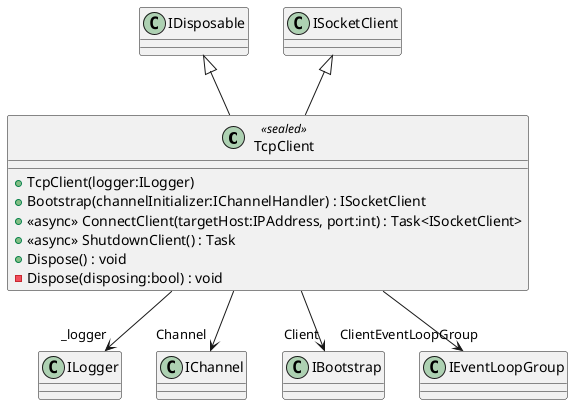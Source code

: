 @startuml
class TcpClient <<sealed>> {
    + TcpClient(logger:ILogger)
    + Bootstrap(channelInitializer:IChannelHandler) : ISocketClient
    + <<async>> ConnectClient(targetHost:IPAddress, port:int) : Task<ISocketClient>
    + <<async>> ShutdownClient() : Task
    + Dispose() : void
    - Dispose(disposing:bool) : void
}
IDisposable <|-- TcpClient
ISocketClient <|-- TcpClient
TcpClient --> "_logger" ILogger
TcpClient --> "Channel" IChannel
TcpClient --> "Client" IBootstrap
TcpClient --> "ClientEventLoopGroup" IEventLoopGroup
@enduml
